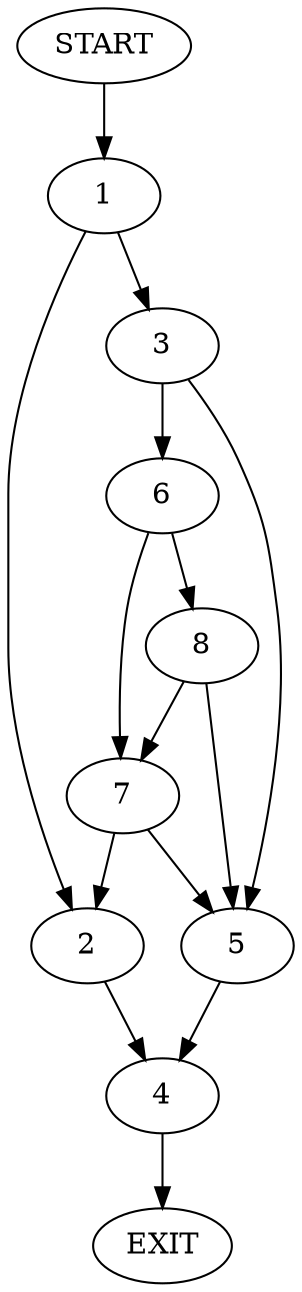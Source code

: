 digraph {
0 [label="START"]
9 [label="EXIT"]
0 -> 1
1 -> 2
1 -> 3
2 -> 4
3 -> 5
3 -> 6
6 -> 7
6 -> 8
5 -> 4
8 -> 7
8 -> 5
7 -> 5
7 -> 2
4 -> 9
}

